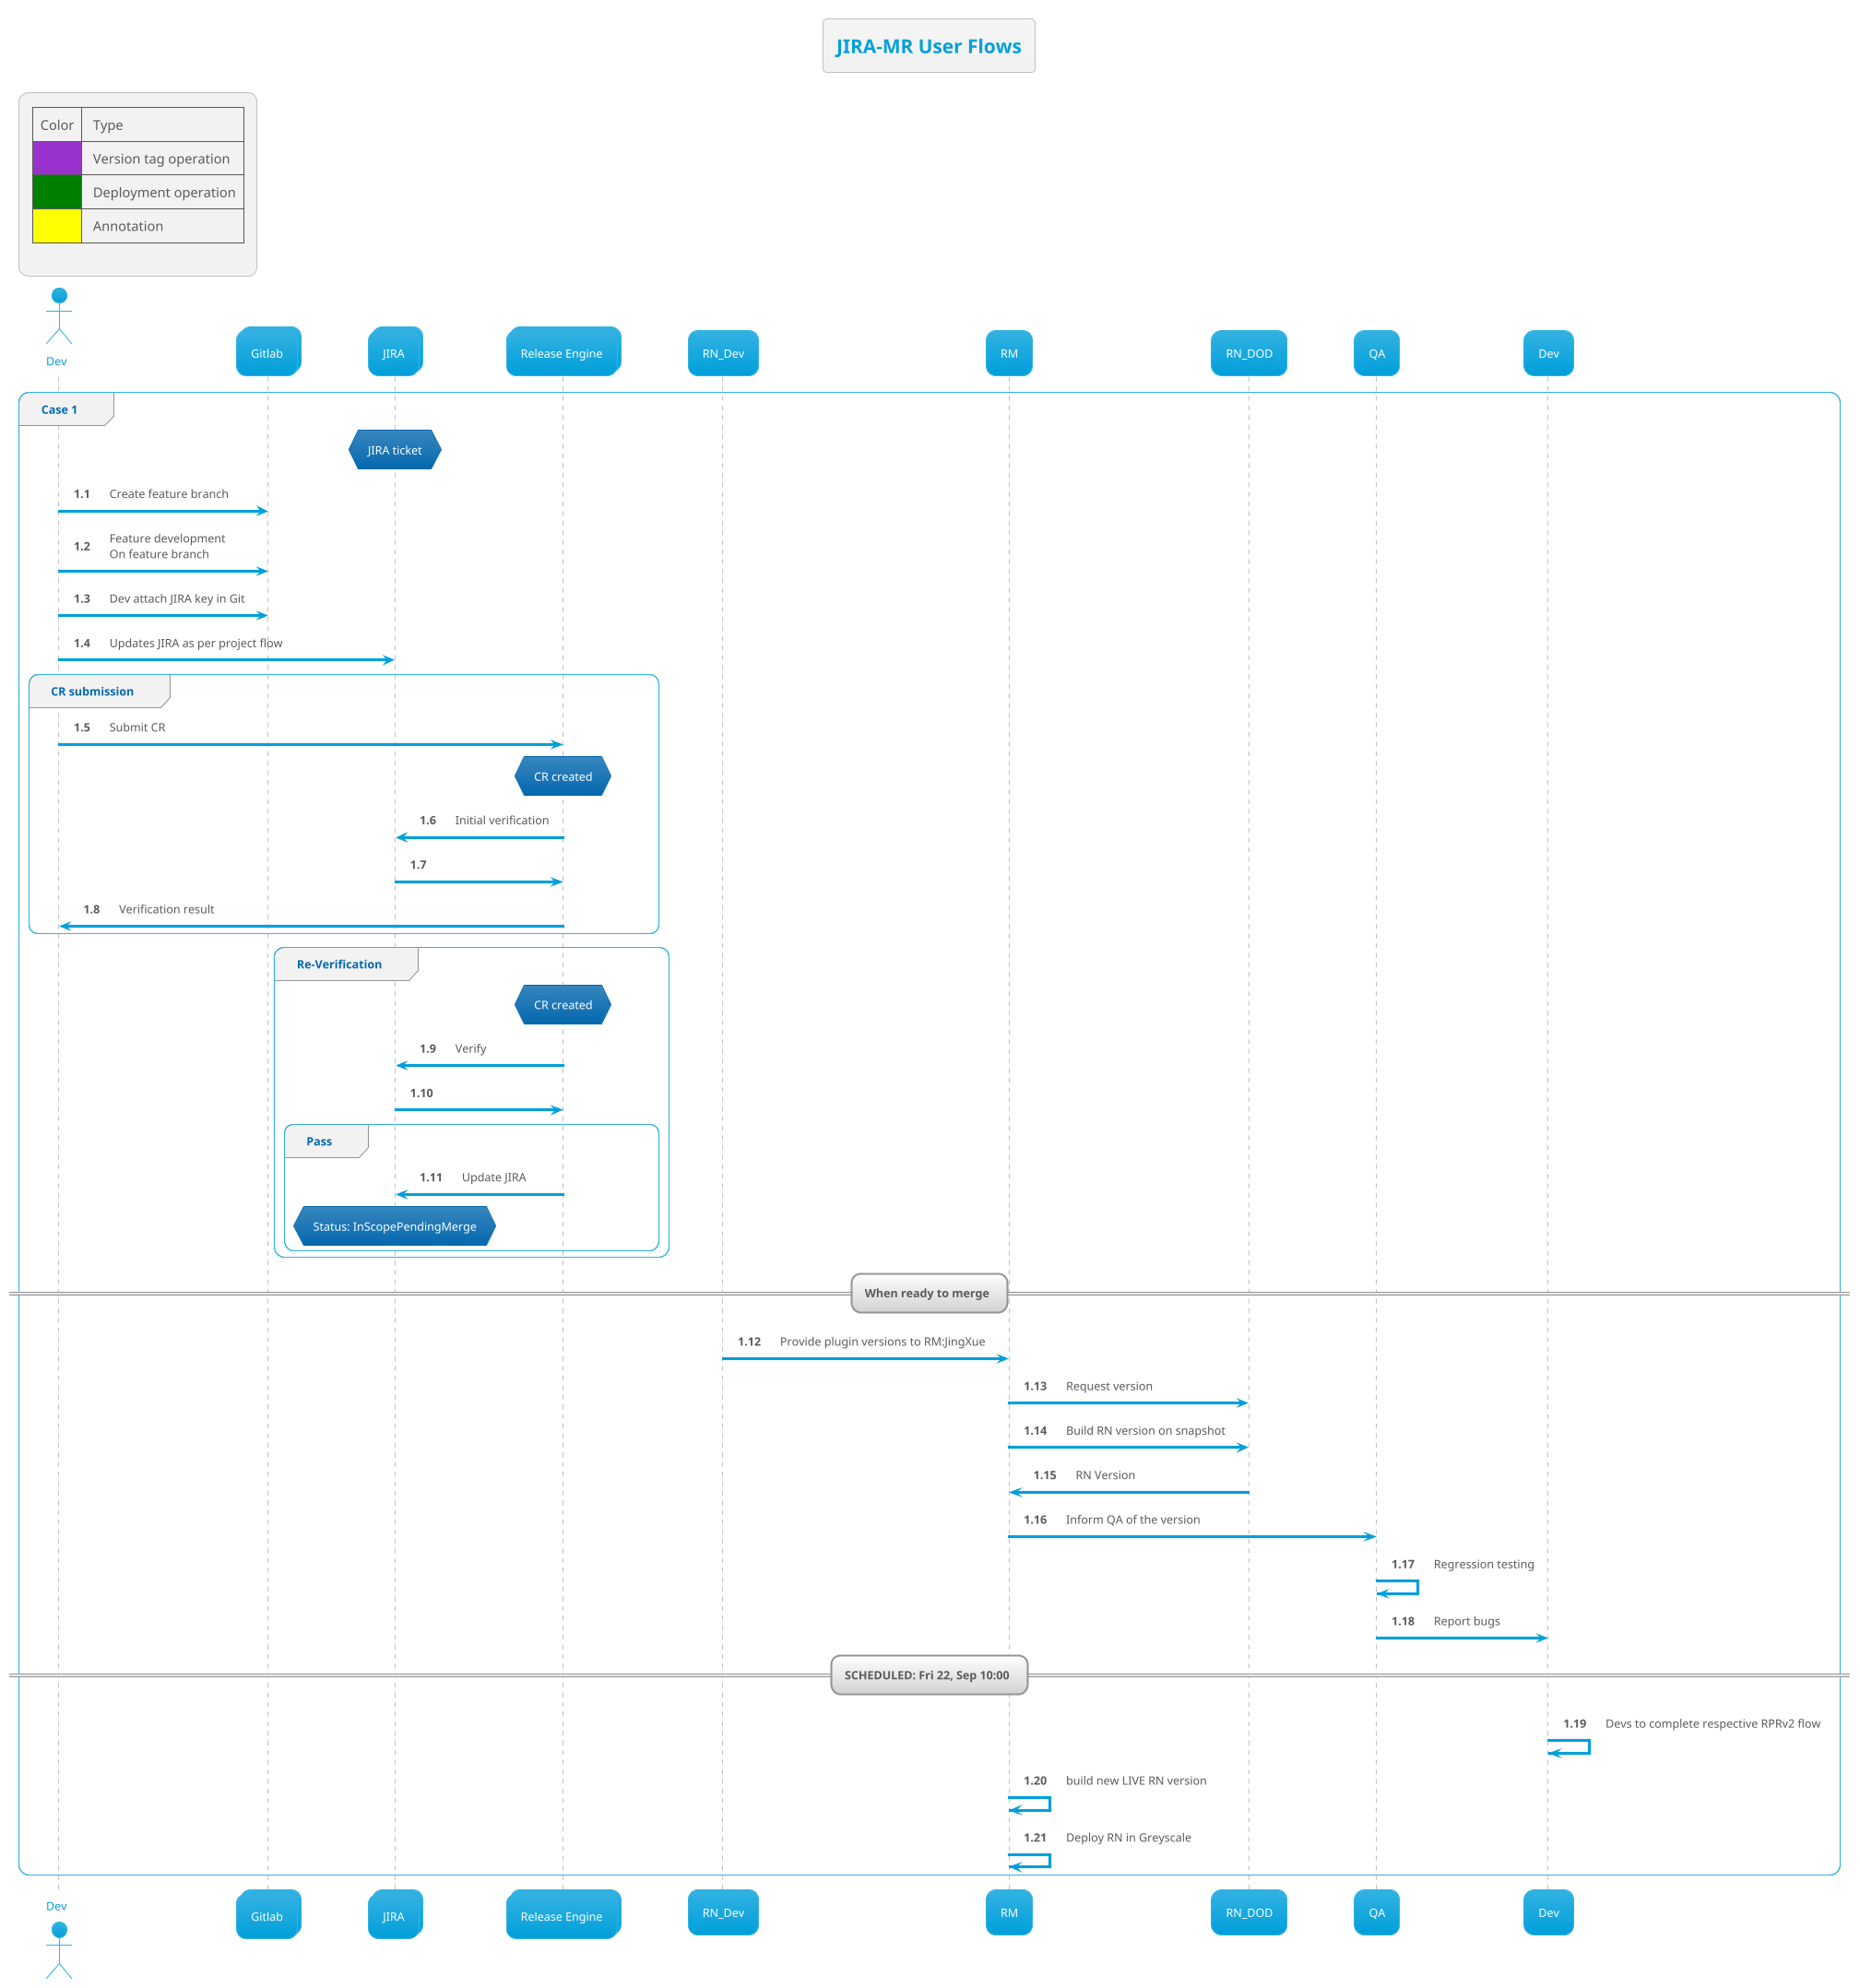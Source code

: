 @startuml
!theme bluegray
skinparam FooterFontColor black
skinparam DatabaseFontColor #007faf
skinparam ClassFontColor black
skinparam ClassBackgroundColor #d2d2d2

legend top left
    |Color| Type |
    |<#DarkOrchid>| Version tag operation|
    |<#Green>| Deployment operation|
    |<#Yellow>| Annotation|

endlegend

title <b>JIRA-MR</b> User Flows

' box "RN Plugin Repository" 
actor Dev as dev
collections Gitlab as git
collections JIRA
collections "Release Engine" as RE
' end box

autonumber 1.1
group Case 1
    hnote over JIRA: JIRA ticket
    dev->git: Create feature branch
    dev->git: Feature development\nOn feature branch
    dev->git: Dev attach JIRA key in Git

    dev->JIRA: Updates JIRA as per project flow

    group CR submission
        dev ->RE: Submit CR
        hnote over RE: CR created
        RE -> JIRA: Initial verification
        JIRA -> RE: 
        RE -> dev: Verification result
    end group

    group Re-Verification
        hnote over RE: CR created
        RE -> JIRA: Verify
        JIRA -> RE: 
        group Pass
            RE -> JIRA: Update JIRA
            hnote over JIRA: Status: InScopePendingMerge
        end group
    end group

    == When ready to merge ==
    RN_Dev->RM: Provide plugin versions to RM:JingXue

    RM -> RN_DOD: Request version
    RM -> RN_DOD: Build RN version on snapshot
    RN_DOD -> RM: RN Version
    RM -> QA: Inform QA of the version
    QA -> QA: Regression testing
    QA -> Dev: Report bugs

    == SCHEDULED: Fri 22, Sep 10:00 ==
    Dev -> Dev: Devs to complete respective RPRv2 flow
    
    RM -> RM: build new LIVE RN version
    RM -> RM: Deploy RN in Greyscale
    
end group


@enduml